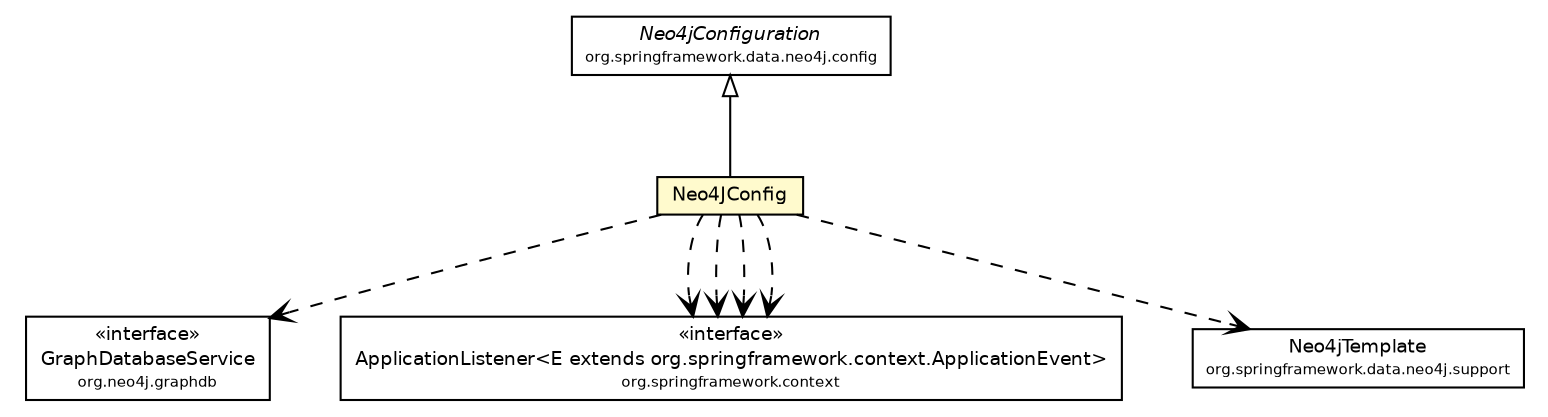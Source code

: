 #!/usr/local/bin/dot
#
# Class diagram 
# Generated by UMLGraph version R5_6 (http://www.umlgraph.org/)
#

digraph G {
	edge [fontname="Helvetica",fontsize=10,labelfontname="Helvetica",labelfontsize=10];
	node [fontname="Helvetica",fontsize=10,shape=plaintext];
	nodesep=0.25;
	ranksep=0.5;
	// net.ljcomputing.people.config.Neo4JConfig
	c1076 [label=<<table title="net.ljcomputing.people.config.Neo4JConfig" border="0" cellborder="1" cellspacing="0" cellpadding="2" port="p" bgcolor="lemonChiffon" href="./Neo4JConfig.html">
		<tr><td><table border="0" cellspacing="0" cellpadding="1">
<tr><td align="center" balign="center"> Neo4JConfig </td></tr>
		</table></td></tr>
		</table>>, URL="./Neo4JConfig.html", fontname="Helvetica", fontcolor="black", fontsize=9.0];
	//net.ljcomputing.people.config.Neo4JConfig extends org.springframework.data.neo4j.config.Neo4jConfiguration
	c1102:p -> c1076:p [dir=back,arrowtail=empty];
	// net.ljcomputing.people.config.Neo4JConfig DEPEND org.neo4j.graphdb.GraphDatabaseService
	c1076:p -> c1110:p [taillabel="", label="", headlabel="", fontname="Helvetica", fontcolor="black", fontsize=10.0, color="black", arrowhead=open, style=dashed];
	// net.ljcomputing.people.config.Neo4JConfig DEPEND org.springframework.context.ApplicationListener<E extends org.springframework.context.ApplicationEvent>
	c1076:p -> c1112:p [taillabel="", label="", headlabel="", fontname="Helvetica", fontcolor="black", fontsize=10.0, color="black", arrowhead=open, style=dashed];
	// net.ljcomputing.people.config.Neo4JConfig DEPEND org.springframework.context.ApplicationListener<E extends org.springframework.context.ApplicationEvent>
	c1076:p -> c1112:p [taillabel="", label="", headlabel="", fontname="Helvetica", fontcolor="black", fontsize=10.0, color="black", arrowhead=open, style=dashed];
	// net.ljcomputing.people.config.Neo4JConfig DEPEND org.springframework.context.ApplicationListener<E extends org.springframework.context.ApplicationEvent>
	c1076:p -> c1112:p [taillabel="", label="", headlabel="", fontname="Helvetica", fontcolor="black", fontsize=10.0, color="black", arrowhead=open, style=dashed];
	// net.ljcomputing.people.config.Neo4JConfig DEPEND org.springframework.data.neo4j.support.Neo4jTemplate
	c1076:p -> c1135:p [taillabel="", label="", headlabel="", fontname="Helvetica", fontcolor="black", fontsize=10.0, color="black", arrowhead=open, style=dashed];
	// net.ljcomputing.people.config.Neo4JConfig DEPEND org.springframework.context.ApplicationListener<E extends org.springframework.context.ApplicationEvent>
	c1076:p -> c1112:p [taillabel="", label="", headlabel="", fontname="Helvetica", fontcolor="black", fontsize=10.0, color="black", arrowhead=open, style=dashed];
	// org.neo4j.graphdb.GraphDatabaseService
	c1110 [label=<<table title="org.neo4j.graphdb.GraphDatabaseService" border="0" cellborder="1" cellspacing="0" cellpadding="2" port="p">
		<tr><td><table border="0" cellspacing="0" cellpadding="1">
<tr><td align="center" balign="center"> &#171;interface&#187; </td></tr>
<tr><td align="center" balign="center"> GraphDatabaseService </td></tr>
<tr><td align="center" balign="center"><font point-size="7.0"> org.neo4j.graphdb </font></td></tr>
		</table></td></tr>
		</table>>, URL="null", fontname="Helvetica", fontcolor="black", fontsize=9.0];
	// org.springframework.data.neo4j.support.Neo4jTemplate
	c1135 [label=<<table title="org.springframework.data.neo4j.support.Neo4jTemplate" border="0" cellborder="1" cellspacing="0" cellpadding="2" port="p">
		<tr><td><table border="0" cellspacing="0" cellpadding="1">
<tr><td align="center" balign="center"> Neo4jTemplate </td></tr>
<tr><td align="center" balign="center"><font point-size="7.0"> org.springframework.data.neo4j.support </font></td></tr>
		</table></td></tr>
		</table>>, URL="null", fontname="Helvetica", fontcolor="black", fontsize=9.0];
	// org.springframework.data.neo4j.config.Neo4jConfiguration
	c1102 [label=<<table title="org.springframework.data.neo4j.config.Neo4jConfiguration" border="0" cellborder="1" cellspacing="0" cellpadding="2" port="p">
		<tr><td><table border="0" cellspacing="0" cellpadding="1">
<tr><td align="center" balign="center"><font face="Helvetica-Oblique"> Neo4jConfiguration </font></td></tr>
<tr><td align="center" balign="center"><font point-size="7.0"> org.springframework.data.neo4j.config </font></td></tr>
		</table></td></tr>
		</table>>, URL="null", fontname="Helvetica", fontcolor="black", fontsize=9.0];
	// org.springframework.context.ApplicationListener<E extends org.springframework.context.ApplicationEvent>
	c1112 [label=<<table title="org.springframework.context.ApplicationListener" border="0" cellborder="1" cellspacing="0" cellpadding="2" port="p">
		<tr><td><table border="0" cellspacing="0" cellpadding="1">
<tr><td align="center" balign="center"> &#171;interface&#187; </td></tr>
<tr><td align="center" balign="center"> ApplicationListener&lt;E extends org.springframework.context.ApplicationEvent&gt; </td></tr>
<tr><td align="center" balign="center"><font point-size="7.0"> org.springframework.context </font></td></tr>
		</table></td></tr>
		</table>>, URL="null", fontname="Helvetica", fontcolor="black", fontsize=9.0];
}

